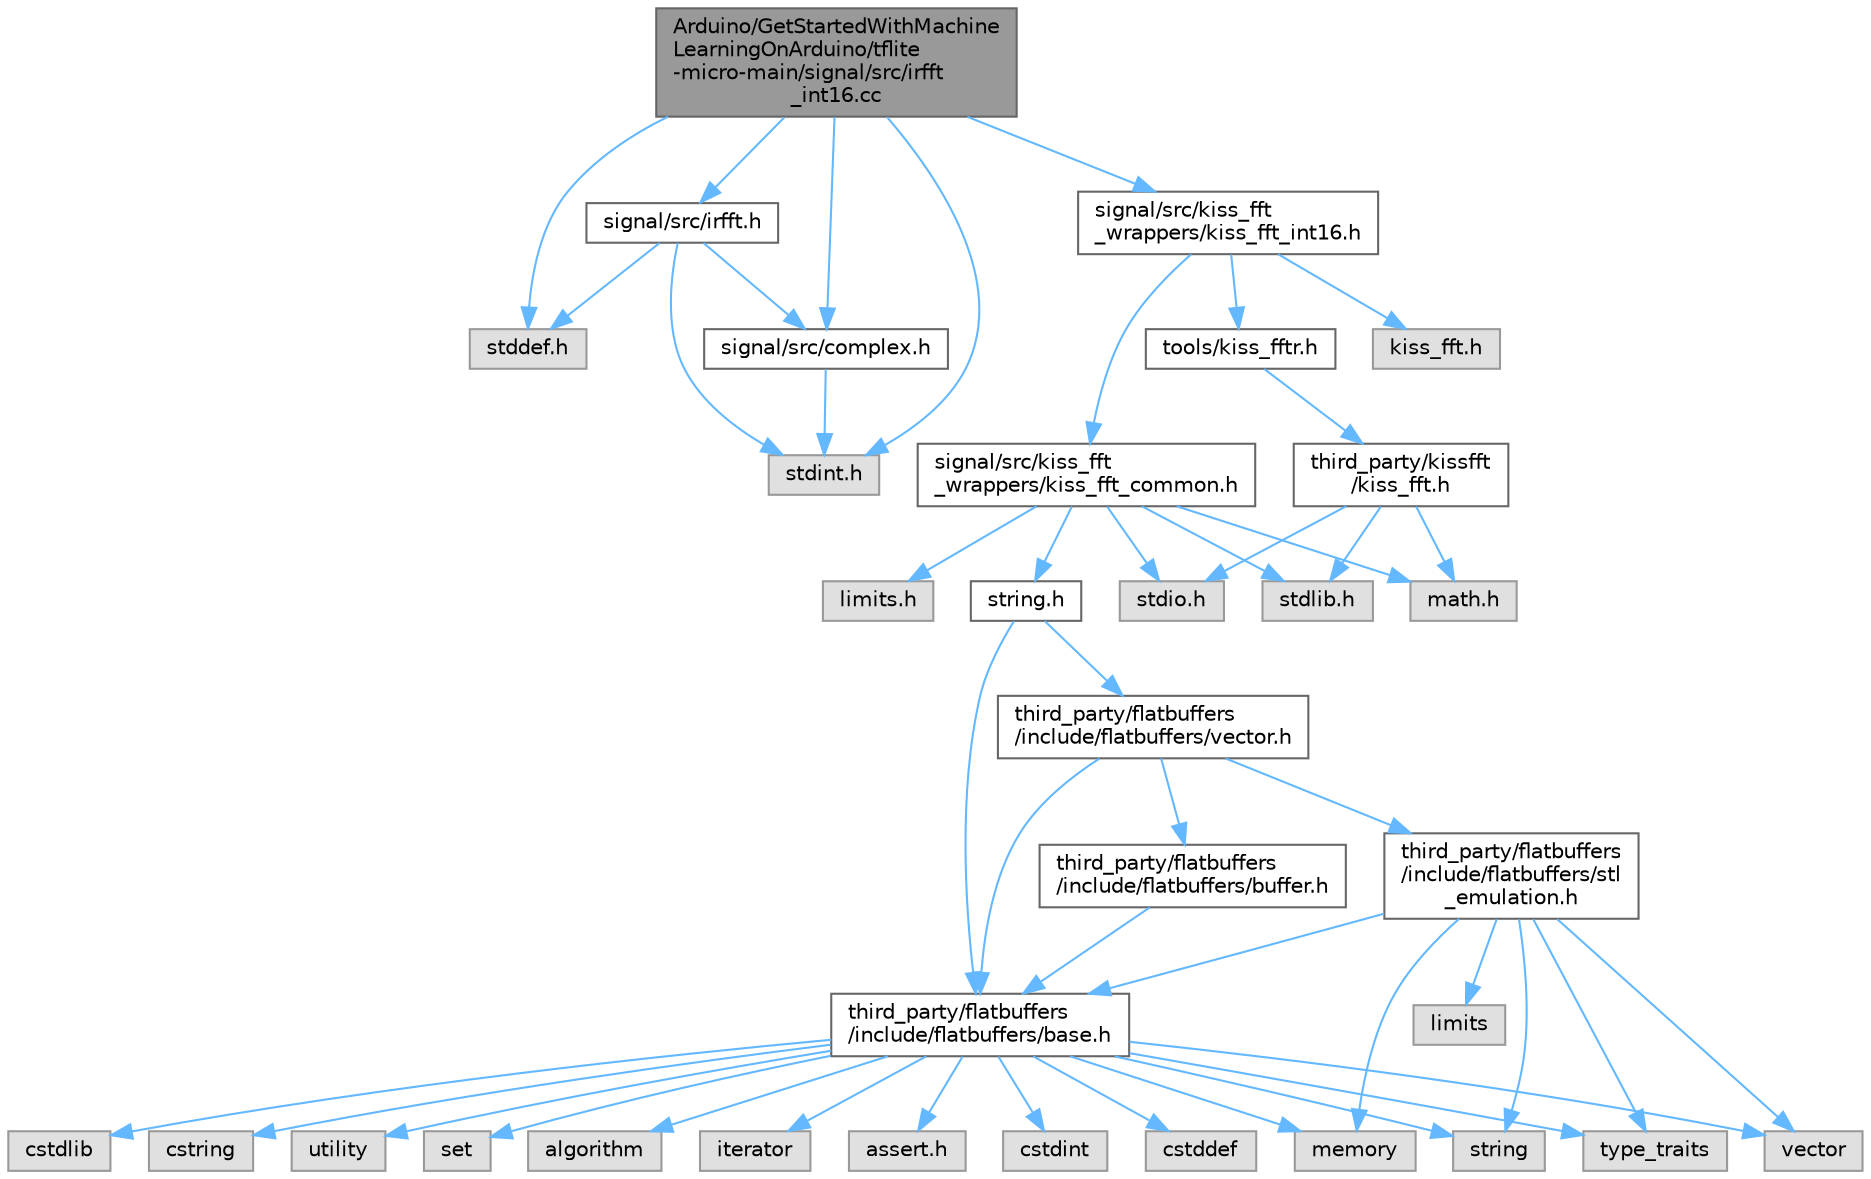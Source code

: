 digraph "Arduino/GetStartedWithMachineLearningOnArduino/tflite-micro-main/signal/src/irfft_int16.cc"
{
 // LATEX_PDF_SIZE
  bgcolor="transparent";
  edge [fontname=Helvetica,fontsize=10,labelfontname=Helvetica,labelfontsize=10];
  node [fontname=Helvetica,fontsize=10,shape=box,height=0.2,width=0.4];
  Node1 [id="Node000001",label="Arduino/GetStartedWithMachine\lLearningOnArduino/tflite\l-micro-main/signal/src/irfft\l_int16.cc",height=0.2,width=0.4,color="gray40", fillcolor="grey60", style="filled", fontcolor="black",tooltip=" "];
  Node1 -> Node2 [id="edge1_Node000001_Node000002",color="steelblue1",style="solid",tooltip=" "];
  Node2 [id="Node000002",label="stddef.h",height=0.2,width=0.4,color="grey60", fillcolor="#E0E0E0", style="filled",tooltip=" "];
  Node1 -> Node3 [id="edge2_Node000001_Node000003",color="steelblue1",style="solid",tooltip=" "];
  Node3 [id="Node000003",label="stdint.h",height=0.2,width=0.4,color="grey60", fillcolor="#E0E0E0", style="filled",tooltip=" "];
  Node1 -> Node4 [id="edge3_Node000001_Node000004",color="steelblue1",style="solid",tooltip=" "];
  Node4 [id="Node000004",label="signal/src/complex.h",height=0.2,width=0.4,color="grey40", fillcolor="white", style="filled",URL="$complex_8h.html",tooltip=" "];
  Node4 -> Node3 [id="edge4_Node000004_Node000003",color="steelblue1",style="solid",tooltip=" "];
  Node1 -> Node5 [id="edge5_Node000001_Node000005",color="steelblue1",style="solid",tooltip=" "];
  Node5 [id="Node000005",label="signal/src/irfft.h",height=0.2,width=0.4,color="grey40", fillcolor="white", style="filled",URL="$src_2irfft_8h.html",tooltip=" "];
  Node5 -> Node2 [id="edge6_Node000005_Node000002",color="steelblue1",style="solid",tooltip=" "];
  Node5 -> Node3 [id="edge7_Node000005_Node000003",color="steelblue1",style="solid",tooltip=" "];
  Node5 -> Node4 [id="edge8_Node000005_Node000004",color="steelblue1",style="solid",tooltip=" "];
  Node1 -> Node6 [id="edge9_Node000001_Node000006",color="steelblue1",style="solid",tooltip=" "];
  Node6 [id="Node000006",label="signal/src/kiss_fft\l_wrappers/kiss_fft_int16.h",height=0.2,width=0.4,color="grey40", fillcolor="white", style="filled",URL="$tflite-micro-main_2signal_2src_2kiss__fft__wrappers_2kiss__fft__int16_8h.html",tooltip=" "];
  Node6 -> Node7 [id="edge10_Node000006_Node000007",color="steelblue1",style="solid",tooltip=" "];
  Node7 [id="Node000007",label="signal/src/kiss_fft\l_wrappers/kiss_fft_common.h",height=0.2,width=0.4,color="grey40", fillcolor="white", style="filled",URL="$tflite-micro-main_2signal_2src_2kiss__fft__wrappers_2kiss__fft__common_8h.html",tooltip=" "];
  Node7 -> Node8 [id="edge11_Node000007_Node000008",color="steelblue1",style="solid",tooltip=" "];
  Node8 [id="Node000008",label="limits.h",height=0.2,width=0.4,color="grey60", fillcolor="#E0E0E0", style="filled",tooltip=" "];
  Node7 -> Node9 [id="edge12_Node000007_Node000009",color="steelblue1",style="solid",tooltip=" "];
  Node9 [id="Node000009",label="math.h",height=0.2,width=0.4,color="grey60", fillcolor="#E0E0E0", style="filled",tooltip=" "];
  Node7 -> Node10 [id="edge13_Node000007_Node000010",color="steelblue1",style="solid",tooltip=" "];
  Node10 [id="Node000010",label="stdio.h",height=0.2,width=0.4,color="grey60", fillcolor="#E0E0E0", style="filled",tooltip=" "];
  Node7 -> Node11 [id="edge14_Node000007_Node000011",color="steelblue1",style="solid",tooltip=" "];
  Node11 [id="Node000011",label="stdlib.h",height=0.2,width=0.4,color="grey60", fillcolor="#E0E0E0", style="filled",tooltip=" "];
  Node7 -> Node12 [id="edge15_Node000007_Node000012",color="steelblue1",style="solid",tooltip=" "];
  Node12 [id="Node000012",label="string.h",height=0.2,width=0.4,color="grey40", fillcolor="white", style="filled",URL="$string_8h.html",tooltip=" "];
  Node12 -> Node13 [id="edge16_Node000012_Node000013",color="steelblue1",style="solid",tooltip=" "];
  Node13 [id="Node000013",label="third_party/flatbuffers\l/include/flatbuffers/base.h",height=0.2,width=0.4,color="grey40", fillcolor="white", style="filled",URL="$base_8h.html",tooltip=" "];
  Node13 -> Node14 [id="edge17_Node000013_Node000014",color="steelblue1",style="solid",tooltip=" "];
  Node14 [id="Node000014",label="assert.h",height=0.2,width=0.4,color="grey60", fillcolor="#E0E0E0", style="filled",tooltip=" "];
  Node13 -> Node15 [id="edge18_Node000013_Node000015",color="steelblue1",style="solid",tooltip=" "];
  Node15 [id="Node000015",label="cstdint",height=0.2,width=0.4,color="grey60", fillcolor="#E0E0E0", style="filled",tooltip=" "];
  Node13 -> Node16 [id="edge19_Node000013_Node000016",color="steelblue1",style="solid",tooltip=" "];
  Node16 [id="Node000016",label="cstddef",height=0.2,width=0.4,color="grey60", fillcolor="#E0E0E0", style="filled",tooltip=" "];
  Node13 -> Node17 [id="edge20_Node000013_Node000017",color="steelblue1",style="solid",tooltip=" "];
  Node17 [id="Node000017",label="cstdlib",height=0.2,width=0.4,color="grey60", fillcolor="#E0E0E0", style="filled",tooltip=" "];
  Node13 -> Node18 [id="edge21_Node000013_Node000018",color="steelblue1",style="solid",tooltip=" "];
  Node18 [id="Node000018",label="cstring",height=0.2,width=0.4,color="grey60", fillcolor="#E0E0E0", style="filled",tooltip=" "];
  Node13 -> Node19 [id="edge22_Node000013_Node000019",color="steelblue1",style="solid",tooltip=" "];
  Node19 [id="Node000019",label="utility",height=0.2,width=0.4,color="grey60", fillcolor="#E0E0E0", style="filled",tooltip=" "];
  Node13 -> Node20 [id="edge23_Node000013_Node000020",color="steelblue1",style="solid",tooltip=" "];
  Node20 [id="Node000020",label="string",height=0.2,width=0.4,color="grey60", fillcolor="#E0E0E0", style="filled",tooltip=" "];
  Node13 -> Node21 [id="edge24_Node000013_Node000021",color="steelblue1",style="solid",tooltip=" "];
  Node21 [id="Node000021",label="type_traits",height=0.2,width=0.4,color="grey60", fillcolor="#E0E0E0", style="filled",tooltip=" "];
  Node13 -> Node22 [id="edge25_Node000013_Node000022",color="steelblue1",style="solid",tooltip=" "];
  Node22 [id="Node000022",label="vector",height=0.2,width=0.4,color="grey60", fillcolor="#E0E0E0", style="filled",tooltip=" "];
  Node13 -> Node23 [id="edge26_Node000013_Node000023",color="steelblue1",style="solid",tooltip=" "];
  Node23 [id="Node000023",label="set",height=0.2,width=0.4,color="grey60", fillcolor="#E0E0E0", style="filled",tooltip=" "];
  Node13 -> Node24 [id="edge27_Node000013_Node000024",color="steelblue1",style="solid",tooltip=" "];
  Node24 [id="Node000024",label="algorithm",height=0.2,width=0.4,color="grey60", fillcolor="#E0E0E0", style="filled",tooltip=" "];
  Node13 -> Node25 [id="edge28_Node000013_Node000025",color="steelblue1",style="solid",tooltip=" "];
  Node25 [id="Node000025",label="iterator",height=0.2,width=0.4,color="grey60", fillcolor="#E0E0E0", style="filled",tooltip=" "];
  Node13 -> Node26 [id="edge29_Node000013_Node000026",color="steelblue1",style="solid",tooltip=" "];
  Node26 [id="Node000026",label="memory",height=0.2,width=0.4,color="grey60", fillcolor="#E0E0E0", style="filled",tooltip=" "];
  Node12 -> Node27 [id="edge30_Node000012_Node000027",color="steelblue1",style="solid",tooltip=" "];
  Node27 [id="Node000027",label="third_party/flatbuffers\l/include/flatbuffers/vector.h",height=0.2,width=0.4,color="grey40", fillcolor="white", style="filled",URL="$vector_8h.html",tooltip=" "];
  Node27 -> Node13 [id="edge31_Node000027_Node000013",color="steelblue1",style="solid",tooltip=" "];
  Node27 -> Node28 [id="edge32_Node000027_Node000028",color="steelblue1",style="solid",tooltip=" "];
  Node28 [id="Node000028",label="third_party/flatbuffers\l/include/flatbuffers/buffer.h",height=0.2,width=0.4,color="grey40", fillcolor="white", style="filled",URL="$buffer_8h.html",tooltip=" "];
  Node28 -> Node13 [id="edge33_Node000028_Node000013",color="steelblue1",style="solid",tooltip=" "];
  Node27 -> Node29 [id="edge34_Node000027_Node000029",color="steelblue1",style="solid",tooltip=" "];
  Node29 [id="Node000029",label="third_party/flatbuffers\l/include/flatbuffers/stl\l_emulation.h",height=0.2,width=0.4,color="grey40", fillcolor="white", style="filled",URL="$stl__emulation_8h.html",tooltip=" "];
  Node29 -> Node13 [id="edge35_Node000029_Node000013",color="steelblue1",style="solid",tooltip=" "];
  Node29 -> Node20 [id="edge36_Node000029_Node000020",color="steelblue1",style="solid",tooltip=" "];
  Node29 -> Node21 [id="edge37_Node000029_Node000021",color="steelblue1",style="solid",tooltip=" "];
  Node29 -> Node22 [id="edge38_Node000029_Node000022",color="steelblue1",style="solid",tooltip=" "];
  Node29 -> Node26 [id="edge39_Node000029_Node000026",color="steelblue1",style="solid",tooltip=" "];
  Node29 -> Node30 [id="edge40_Node000029_Node000030",color="steelblue1",style="solid",tooltip=" "];
  Node30 [id="Node000030",label="limits",height=0.2,width=0.4,color="grey60", fillcolor="#E0E0E0", style="filled",tooltip=" "];
  Node6 -> Node31 [id="edge41_Node000006_Node000031",color="steelblue1",style="solid",tooltip=" "];
  Node31 [id="Node000031",label="kiss_fft.h",height=0.2,width=0.4,color="grey60", fillcolor="#E0E0E0", style="filled",tooltip=" "];
  Node6 -> Node32 [id="edge42_Node000006_Node000032",color="steelblue1",style="solid",tooltip=" "];
  Node32 [id="Node000032",label="tools/kiss_fftr.h",height=0.2,width=0.4,color="grey40", fillcolor="white", style="filled",URL="$_arduino_2_get_started_with_machine_learning_on_arduino_2tflite-micro-arduino-examples-main_2src18be51f66e984310a95bab7aac63d060.html",tooltip=" "];
  Node32 -> Node33 [id="edge43_Node000032_Node000033",color="steelblue1",style="solid",tooltip=" "];
  Node33 [id="Node000033",label="third_party/kissfft\l/kiss_fft.h",height=0.2,width=0.4,color="grey40", fillcolor="white", style="filled",URL="$_arduino_2_get_started_with_machine_learning_on_arduino_2tflite-micro-arduino-examples-main_2srcd60fd2c96e0a236dfb5f77629fb99d4f.html",tooltip=" "];
  Node33 -> Node11 [id="edge44_Node000033_Node000011",color="steelblue1",style="solid",tooltip=" "];
  Node33 -> Node10 [id="edge45_Node000033_Node000010",color="steelblue1",style="solid",tooltip=" "];
  Node33 -> Node9 [id="edge46_Node000033_Node000009",color="steelblue1",style="solid",tooltip=" "];
}
